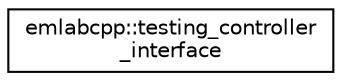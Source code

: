 digraph "Graphical Class Hierarchy"
{
 // LATEX_PDF_SIZE
  edge [fontname="Helvetica",fontsize="10",labelfontname="Helvetica",labelfontsize="10"];
  node [fontname="Helvetica",fontsize="10",shape=record];
  rankdir="LR";
  Node0 [label="emlabcpp::testing_controller\l_interface",height=0.2,width=0.4,color="black", fillcolor="white", style="filled",URL="$classemlabcpp_1_1testing__controller__interface.html",tooltip=" "];
}
